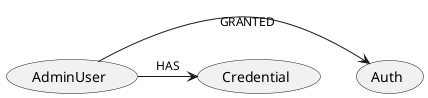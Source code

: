 @startuml

skinparam ObjectArrowFontSize 12

(AdminUser)
(Auth)
(Credential)

AdminUser->Auth:GRANTED
AdminUser->Credential:HAS

@enduml